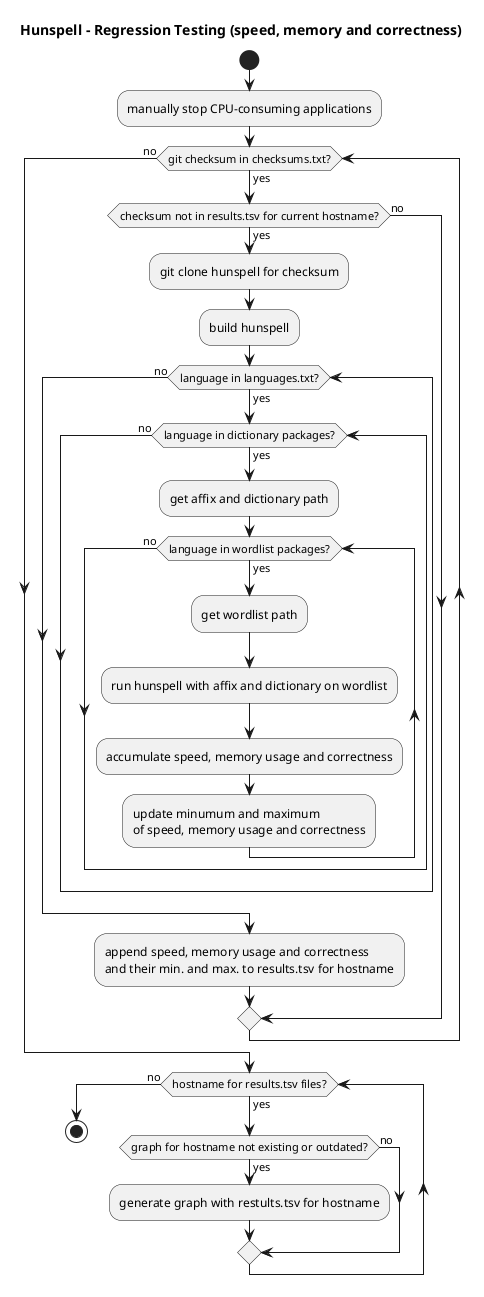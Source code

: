 @startuml
skinparam backgroundcolor White|White

title Hunspell - Regression Testing (speed, memory and correctness)

start
:manually stop CPU-consuming applications;
while (git checksum in checksums.txt?) is (yes)
	if (checksum not in results.tsv for current hostname?) then (yes)
		:git clone hunspell for checksum;
		:build hunspell;
		while (language in languages.txt?) is (yes)
			while (language in dictionary packages?) is (yes)
				:get affix and dictionary path;
				while (language in wordlist packages?) is (yes)
					:get wordlist path;
					:run hunspell with affix and dictionary on wordlist;
					:accumulate speed, memory usage and correctness;
					:update minumum and maximum\nof speed, memory usage and correctness;
				endwhile (no)
			endwhile (no)
		endwhile (no)
		:append speed, memory usage and correctness\nand their min. and max. to results.tsv for hostname;
	else (no)
	endif
endwhile (no)
while (hostname for results.tsv files?) is (yes)
	if (graph for hostname not existing or outdated?) then (yes)
		:generate graph with restults.tsv for hostname;
	else (no)
	endif
endwhile (no)
stop

@enduml
